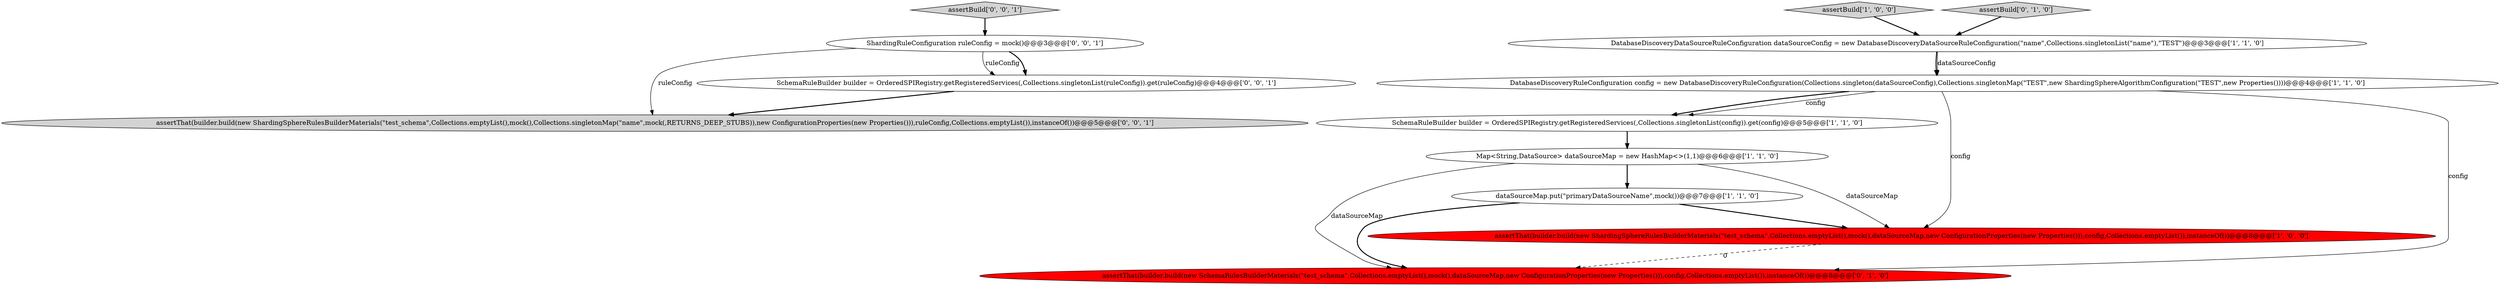 digraph {
12 [style = filled, label = "assertThat(builder.build(new ShardingSphereRulesBuilderMaterials(\"test_schema\",Collections.emptyList(),mock(),Collections.singletonMap(\"name\",mock(,RETURNS_DEEP_STUBS)),new ConfigurationProperties(new Properties())),ruleConfig,Collections.emptyList()),instanceOf())@@@5@@@['0', '0', '1']", fillcolor = lightgray, shape = ellipse image = "AAA0AAABBB3BBB"];
1 [style = filled, label = "assertBuild['1', '0', '0']", fillcolor = lightgray, shape = diamond image = "AAA0AAABBB1BBB"];
10 [style = filled, label = "assertBuild['0', '0', '1']", fillcolor = lightgray, shape = diamond image = "AAA0AAABBB3BBB"];
5 [style = filled, label = "assertThat(builder.build(new ShardingSphereRulesBuilderMaterials(\"test_schema\",Collections.emptyList(),mock(),dataSourceMap,new ConfigurationProperties(new Properties())),config,Collections.emptyList()),instanceOf())@@@8@@@['1', '0', '0']", fillcolor = red, shape = ellipse image = "AAA1AAABBB1BBB"];
7 [style = filled, label = "assertThat(builder.build(new SchemaRulesBuilderMaterials(\"test_schema\",Collections.emptyList(),mock(),dataSourceMap,new ConfigurationProperties(new Properties())),config,Collections.emptyList()),instanceOf())@@@8@@@['0', '1', '0']", fillcolor = red, shape = ellipse image = "AAA1AAABBB2BBB"];
8 [style = filled, label = "assertBuild['0', '1', '0']", fillcolor = lightgray, shape = diamond image = "AAA0AAABBB2BBB"];
11 [style = filled, label = "ShardingRuleConfiguration ruleConfig = mock()@@@3@@@['0', '0', '1']", fillcolor = white, shape = ellipse image = "AAA0AAABBB3BBB"];
0 [style = filled, label = "Map<String,DataSource> dataSourceMap = new HashMap<>(1,1)@@@6@@@['1', '1', '0']", fillcolor = white, shape = ellipse image = "AAA0AAABBB1BBB"];
4 [style = filled, label = "SchemaRuleBuilder builder = OrderedSPIRegistry.getRegisteredServices(,Collections.singletonList(config)).get(config)@@@5@@@['1', '1', '0']", fillcolor = white, shape = ellipse image = "AAA0AAABBB1BBB"];
6 [style = filled, label = "DatabaseDiscoveryRuleConfiguration config = new DatabaseDiscoveryRuleConfiguration(Collections.singleton(dataSourceConfig),Collections.singletonMap(\"TEST\",new ShardingSphereAlgorithmConfiguration(\"TEST\",new Properties())))@@@4@@@['1', '1', '0']", fillcolor = white, shape = ellipse image = "AAA0AAABBB1BBB"];
9 [style = filled, label = "SchemaRuleBuilder builder = OrderedSPIRegistry.getRegisteredServices(,Collections.singletonList(ruleConfig)).get(ruleConfig)@@@4@@@['0', '0', '1']", fillcolor = white, shape = ellipse image = "AAA0AAABBB3BBB"];
2 [style = filled, label = "dataSourceMap.put(\"primaryDataSourceName\",mock())@@@7@@@['1', '1', '0']", fillcolor = white, shape = ellipse image = "AAA0AAABBB1BBB"];
3 [style = filled, label = "DatabaseDiscoveryDataSourceRuleConfiguration dataSourceConfig = new DatabaseDiscoveryDataSourceRuleConfiguration(\"name\",Collections.singletonList(\"name\"),\"TEST\")@@@3@@@['1', '1', '0']", fillcolor = white, shape = ellipse image = "AAA0AAABBB1BBB"];
11->9 [style = solid, label="ruleConfig"];
1->3 [style = bold, label=""];
6->4 [style = bold, label=""];
3->6 [style = bold, label=""];
6->4 [style = solid, label="config"];
3->6 [style = solid, label="dataSourceConfig"];
2->5 [style = bold, label=""];
9->12 [style = bold, label=""];
0->5 [style = solid, label="dataSourceMap"];
6->7 [style = solid, label="config"];
2->7 [style = bold, label=""];
5->7 [style = dashed, label="0"];
0->7 [style = solid, label="dataSourceMap"];
6->5 [style = solid, label="config"];
11->9 [style = bold, label=""];
4->0 [style = bold, label=""];
0->2 [style = bold, label=""];
8->3 [style = bold, label=""];
10->11 [style = bold, label=""];
11->12 [style = solid, label="ruleConfig"];
}
